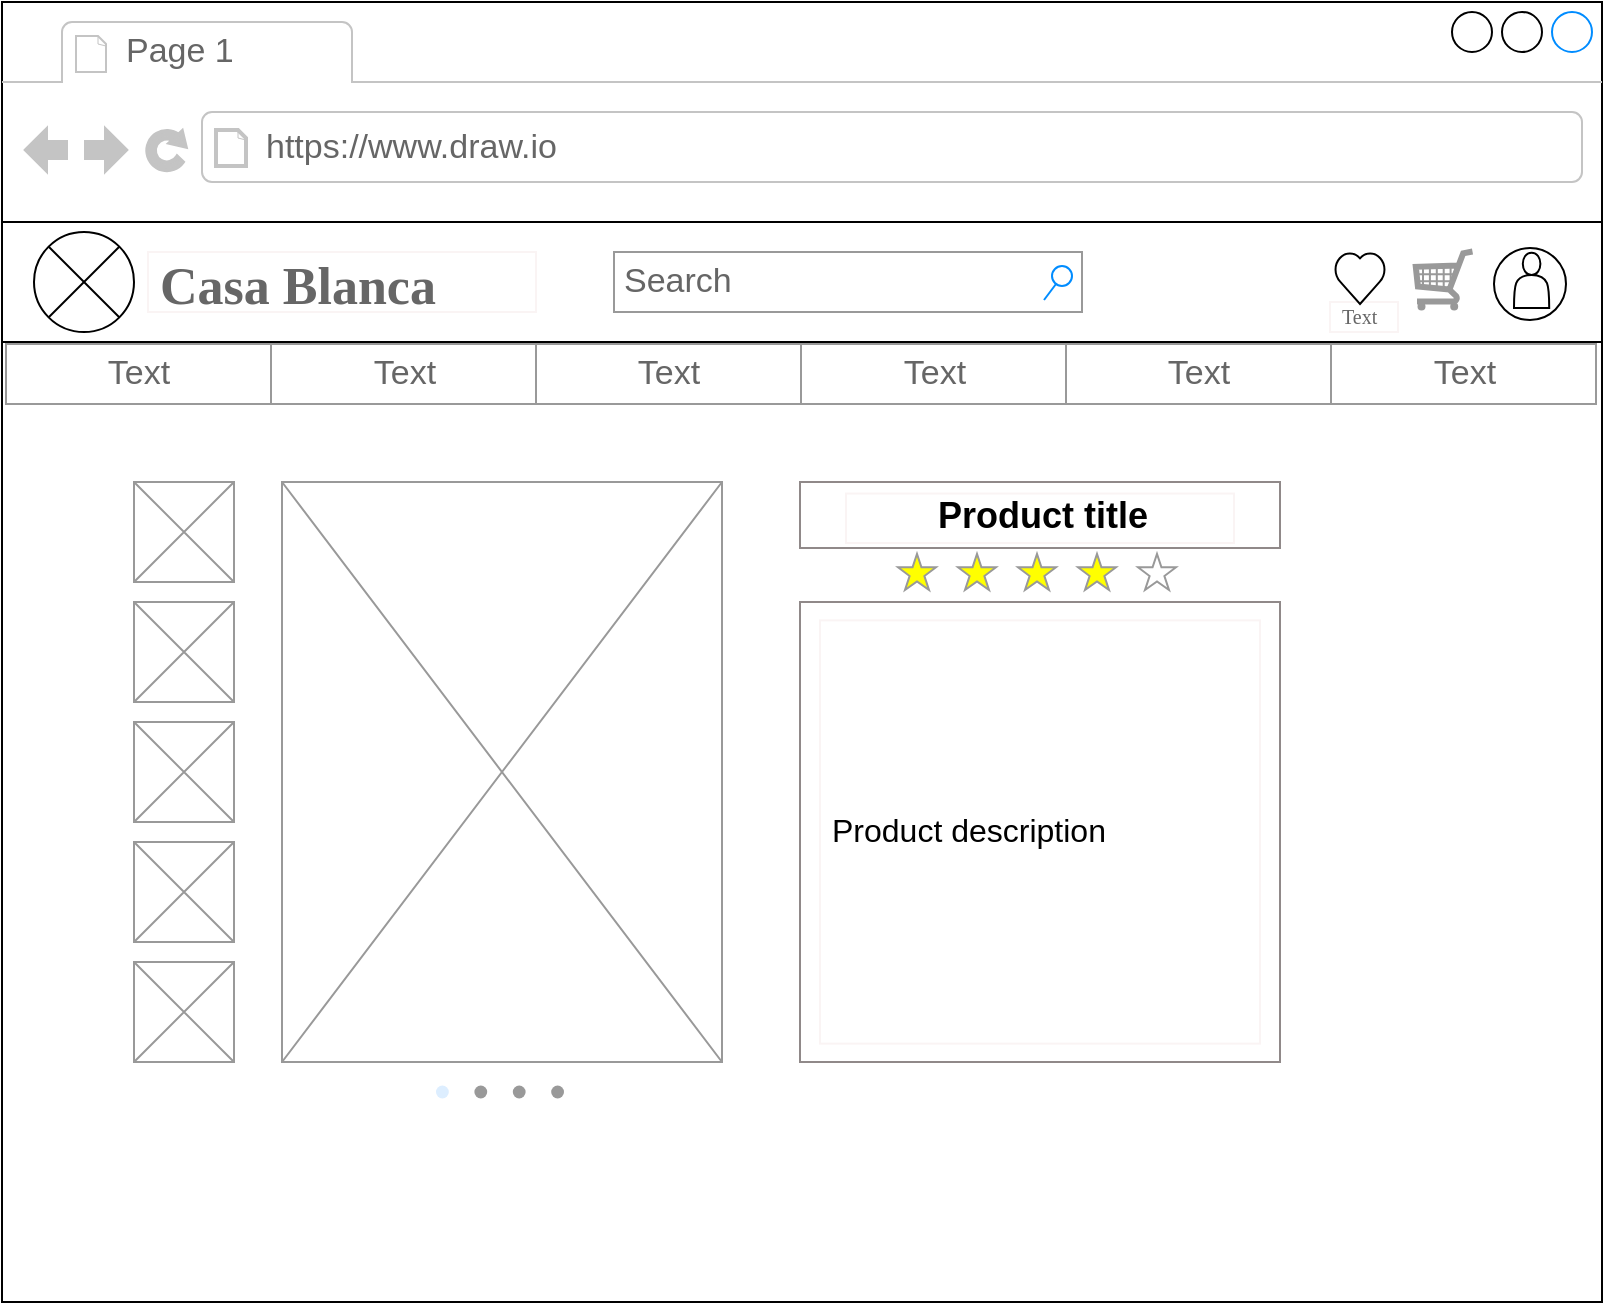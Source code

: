 <mxfile version="21.6.8" type="github">
  <diagram name="Página-1" id="RLGEIgDNlUEdeMWP4EKQ">
    <mxGraphModel dx="880" dy="476" grid="1" gridSize="10" guides="1" tooltips="1" connect="1" arrows="1" fold="1" page="1" pageScale="1" pageWidth="827" pageHeight="1169" math="0" shadow="0">
      <root>
        <mxCell id="0" />
        <mxCell id="1" parent="0" />
        <mxCell id="bEYsHLKR-DY_JS5kA57y-1" value="" style="strokeWidth=1;shadow=0;dashed=0;align=center;html=1;shape=mxgraph.mockup.containers.browserWindow;rSize=0;strokeColor2=#008cff;strokeColor3=#c4c4c4;mainText=,;recursiveResize=0;" vertex="1" parent="1">
          <mxGeometry x="14" y="10" width="800" height="650" as="geometry" />
        </mxCell>
        <mxCell id="bEYsHLKR-DY_JS5kA57y-2" value="Page 1" style="strokeWidth=1;shadow=0;dashed=0;align=center;html=1;shape=mxgraph.mockup.containers.anchor;fontSize=17;fontColor=#666666;align=left;whiteSpace=wrap;" vertex="1" parent="bEYsHLKR-DY_JS5kA57y-1">
          <mxGeometry x="60" y="12" width="110" height="26" as="geometry" />
        </mxCell>
        <mxCell id="bEYsHLKR-DY_JS5kA57y-3" value="https://www.draw.io" style="strokeWidth=1;shadow=0;dashed=0;align=center;html=1;shape=mxgraph.mockup.containers.anchor;rSize=0;fontSize=17;fontColor=#666666;align=left;" vertex="1" parent="bEYsHLKR-DY_JS5kA57y-1">
          <mxGeometry x="130" y="60" width="250" height="26" as="geometry" />
        </mxCell>
        <mxCell id="bEYsHLKR-DY_JS5kA57y-4" value="" style="verticalLabelPosition=bottom;verticalAlign=top;html=1;shape=mxgraph.basic.rect;fillColor2=none;strokeWidth=1;size=20;indent=5;" vertex="1" parent="bEYsHLKR-DY_JS5kA57y-1">
          <mxGeometry y="110" width="800" height="60" as="geometry" />
        </mxCell>
        <mxCell id="bEYsHLKR-DY_JS5kA57y-5" value="" style="shape=sumEllipse;perimeter=ellipsePerimeter;whiteSpace=wrap;html=1;backgroundOutline=1;" vertex="1" parent="bEYsHLKR-DY_JS5kA57y-1">
          <mxGeometry x="16" y="115" width="50" height="50" as="geometry" />
        </mxCell>
        <mxCell id="bEYsHLKR-DY_JS5kA57y-7" value="&lt;h1&gt;&lt;b&gt;&lt;font style=&quot;font-size: 26px;&quot; face=&quot;Verdana&quot;&gt;Casa Blanca&lt;/font&gt;&lt;/b&gt;&lt;/h1&gt;" style="strokeWidth=1;shadow=0;dashed=0;align=center;html=1;shape=mxgraph.mockup.text.textBox;fontColor=#666666;align=left;fontSize=17;spacingLeft=4;spacingTop=-3;whiteSpace=wrap;strokeColor=#faf4f4;mainText=" vertex="1" parent="bEYsHLKR-DY_JS5kA57y-1">
          <mxGeometry x="73" y="125" width="194" height="30" as="geometry" />
        </mxCell>
        <mxCell id="bEYsHLKR-DY_JS5kA57y-8" value="Search" style="strokeWidth=1;shadow=0;dashed=0;align=center;html=1;shape=mxgraph.mockup.forms.searchBox;strokeColor=#999999;mainText=;strokeColor2=#008cff;fontColor=#666666;fontSize=17;align=left;spacingLeft=3;whiteSpace=wrap;" vertex="1" parent="bEYsHLKR-DY_JS5kA57y-1">
          <mxGeometry x="306" y="125" width="234" height="30" as="geometry" />
        </mxCell>
        <mxCell id="bEYsHLKR-DY_JS5kA57y-18" value="" style="group" vertex="1" connectable="0" parent="bEYsHLKR-DY_JS5kA57y-1">
          <mxGeometry x="666" y="120" width="116" height="50" as="geometry" />
        </mxCell>
        <mxCell id="bEYsHLKR-DY_JS5kA57y-19" value="&lt;font style=&quot;font-size: 10px;&quot; face=&quot;Tahoma&quot;&gt;Text&lt;/font&gt;" style="strokeWidth=1;shadow=0;dashed=0;align=center;html=1;shape=mxgraph.mockup.text.textBox;fontColor=#666666;align=left;fontSize=17;spacingLeft=4;spacingTop=-3;whiteSpace=wrap;strokeColor=#faf4f4;mainText=" vertex="1" parent="bEYsHLKR-DY_JS5kA57y-18">
          <mxGeometry x="-2" y="30" width="34" height="15" as="geometry" />
        </mxCell>
        <mxCell id="bEYsHLKR-DY_JS5kA57y-6" value="" style="verticalLabelPosition=bottom;shadow=0;dashed=0;align=center;html=1;verticalAlign=top;strokeWidth=1;shape=mxgraph.mockup.misc.shoppingCart;strokeColor=#999999;" vertex="1" parent="bEYsHLKR-DY_JS5kA57y-18">
          <mxGeometry x="40" y="4" width="30" height="30" as="geometry" />
        </mxCell>
        <mxCell id="bEYsHLKR-DY_JS5kA57y-17" value="" style="group" vertex="1" connectable="0" parent="bEYsHLKR-DY_JS5kA57y-18">
          <mxGeometry x="80" width="36" height="36" as="geometry" />
        </mxCell>
        <mxCell id="bEYsHLKR-DY_JS5kA57y-12" value="" style="ellipse;whiteSpace=wrap;html=1;aspect=fixed;" vertex="1" parent="bEYsHLKR-DY_JS5kA57y-17">
          <mxGeometry y="3" width="36" height="36" as="geometry" />
        </mxCell>
        <mxCell id="bEYsHLKR-DY_JS5kA57y-10" value="" style="shape=actor;whiteSpace=wrap;html=1;" vertex="1" parent="bEYsHLKR-DY_JS5kA57y-17">
          <mxGeometry x="10" y="5.4" width="17.6" height="27.6" as="geometry" />
        </mxCell>
        <mxCell id="bEYsHLKR-DY_JS5kA57y-9" value="" style="verticalLabelPosition=bottom;verticalAlign=top;html=1;shape=mxgraph.basic.heart" vertex="1" parent="bEYsHLKR-DY_JS5kA57y-18">
          <mxGeometry y="5" width="26" height="26" as="geometry" />
        </mxCell>
        <mxCell id="bEYsHLKR-DY_JS5kA57y-42" value="" style="group" vertex="1" connectable="0" parent="bEYsHLKR-DY_JS5kA57y-1">
          <mxGeometry x="399" y="240" width="240" height="290" as="geometry" />
        </mxCell>
        <mxCell id="bEYsHLKR-DY_JS5kA57y-39" value="" style="group" vertex="1" connectable="0" parent="bEYsHLKR-DY_JS5kA57y-42">
          <mxGeometry width="240" height="33" as="geometry" />
        </mxCell>
        <mxCell id="bEYsHLKR-DY_JS5kA57y-38" value="" style="verticalLabelPosition=bottom;verticalAlign=top;html=1;shape=mxgraph.basic.rect;fillColor2=none;strokeWidth=1;size=20;indent=5;strokeColor=#908989;" vertex="1" parent="bEYsHLKR-DY_JS5kA57y-39">
          <mxGeometry width="240" height="33" as="geometry" />
        </mxCell>
        <mxCell id="bEYsHLKR-DY_JS5kA57y-35" value="&lt;h2&gt;&lt;span style=&quot;white-space: pre;&quot;&gt;&#x9;&lt;/span&gt;Product title&lt;/h2&gt;" style="strokeWidth=1;shadow=0;dashed=0;align=center;html=1;shape=mxgraph.mockup.text.textBox;align=left;spacingLeft=4;spacingTop=-3;whiteSpace=wrap;strokeColor=#faf4f4;mainText=" vertex="1" parent="bEYsHLKR-DY_JS5kA57y-39">
          <mxGeometry x="23" y="5.775" width="194" height="24.75" as="geometry" />
        </mxCell>
        <mxCell id="bEYsHLKR-DY_JS5kA57y-40" value="" style="group" vertex="1" connectable="0" parent="bEYsHLKR-DY_JS5kA57y-42">
          <mxGeometry y="60" width="240" height="230" as="geometry" />
        </mxCell>
        <mxCell id="bEYsHLKR-DY_JS5kA57y-37" value="" style="verticalLabelPosition=bottom;verticalAlign=top;html=1;shape=mxgraph.basic.rect;fillColor2=none;strokeWidth=1;size=20;indent=5;strokeColor=#908989;" vertex="1" parent="bEYsHLKR-DY_JS5kA57y-40">
          <mxGeometry width="240" height="230" as="geometry" />
        </mxCell>
        <mxCell id="bEYsHLKR-DY_JS5kA57y-36" value="&lt;h2&gt;&lt;span style=&quot;font-weight: normal;&quot;&gt;&lt;font style=&quot;font-size: 16px;&quot;&gt;Product description&lt;/font&gt;&lt;/span&gt;&lt;/h2&gt;" style="strokeWidth=1;shadow=0;dashed=0;align=center;html=1;shape=mxgraph.mockup.text.textBox;align=left;spacingLeft=4;spacingTop=-3;whiteSpace=wrap;strokeColor=#faf4f4;mainText=" vertex="1" parent="bEYsHLKR-DY_JS5kA57y-40">
          <mxGeometry x="10" y="9.2" width="220" height="211.6" as="geometry" />
        </mxCell>
        <mxCell id="bEYsHLKR-DY_JS5kA57y-41" value="" style="verticalLabelPosition=bottom;shadow=0;dashed=0;align=center;html=1;verticalAlign=top;strokeWidth=1;shape=mxgraph.mockup.misc.rating;strokeColor=#999999;fillColor=#ffff00;emptyFillColor=#ffffff;grade=4;ratingScale=5;ratingStyle=star;" vertex="1" parent="bEYsHLKR-DY_JS5kA57y-42">
          <mxGeometry x="49" y="36" width="142" height="20" as="geometry" />
        </mxCell>
        <mxCell id="bEYsHLKR-DY_JS5kA57y-45" value="" style="group" vertex="1" connectable="0" parent="bEYsHLKR-DY_JS5kA57y-1">
          <mxGeometry x="66" y="240" width="294" height="310" as="geometry" />
        </mxCell>
        <mxCell id="bEYsHLKR-DY_JS5kA57y-34" value="" style="group" vertex="1" connectable="0" parent="bEYsHLKR-DY_JS5kA57y-45">
          <mxGeometry width="294" height="290" as="geometry" />
        </mxCell>
        <mxCell id="bEYsHLKR-DY_JS5kA57y-28" value="" style="verticalLabelPosition=bottom;shadow=0;dashed=0;align=center;html=1;verticalAlign=top;strokeWidth=1;shape=mxgraph.mockup.graphics.simpleIcon;strokeColor=#999999;" vertex="1" parent="bEYsHLKR-DY_JS5kA57y-34">
          <mxGeometry x="74" width="220" height="290" as="geometry" />
        </mxCell>
        <mxCell id="bEYsHLKR-DY_JS5kA57y-29" value="" style="verticalLabelPosition=bottom;shadow=0;dashed=0;align=center;html=1;verticalAlign=top;strokeWidth=1;shape=mxgraph.mockup.graphics.simpleIcon;strokeColor=#999999;" vertex="1" parent="bEYsHLKR-DY_JS5kA57y-34">
          <mxGeometry width="50" height="50" as="geometry" />
        </mxCell>
        <mxCell id="bEYsHLKR-DY_JS5kA57y-32" value="" style="verticalLabelPosition=bottom;shadow=0;dashed=0;align=center;html=1;verticalAlign=top;strokeWidth=1;shape=mxgraph.mockup.graphics.simpleIcon;strokeColor=#999999;" vertex="1" parent="bEYsHLKR-DY_JS5kA57y-34">
          <mxGeometry y="180" width="50" height="50" as="geometry" />
        </mxCell>
        <mxCell id="bEYsHLKR-DY_JS5kA57y-31" value="" style="verticalLabelPosition=bottom;shadow=0;dashed=0;align=center;html=1;verticalAlign=top;strokeWidth=1;shape=mxgraph.mockup.graphics.simpleIcon;strokeColor=#999999;" vertex="1" parent="bEYsHLKR-DY_JS5kA57y-34">
          <mxGeometry y="120" width="50" height="50" as="geometry" />
        </mxCell>
        <mxCell id="bEYsHLKR-DY_JS5kA57y-30" value="" style="verticalLabelPosition=bottom;shadow=0;dashed=0;align=center;html=1;verticalAlign=top;strokeWidth=1;shape=mxgraph.mockup.graphics.simpleIcon;strokeColor=#999999;" vertex="1" parent="bEYsHLKR-DY_JS5kA57y-34">
          <mxGeometry y="60" width="50" height="50" as="geometry" />
        </mxCell>
        <mxCell id="bEYsHLKR-DY_JS5kA57y-33" value="" style="verticalLabelPosition=bottom;shadow=0;dashed=0;align=center;html=1;verticalAlign=top;strokeWidth=1;shape=mxgraph.mockup.graphics.simpleIcon;strokeColor=#999999;" vertex="1" parent="bEYsHLKR-DY_JS5kA57y-34">
          <mxGeometry y="240" width="50" height="50" as="geometry" />
        </mxCell>
        <mxCell id="bEYsHLKR-DY_JS5kA57y-44" value="" style="verticalLabelPosition=bottom;shadow=0;dashed=0;align=center;html=1;verticalAlign=top;strokeWidth=1;shape=mxgraph.mockup.navigation.pageControl;fillColor=#999999;strokeColor=#ddeeff;" vertex="1" parent="bEYsHLKR-DY_JS5kA57y-45">
          <mxGeometry x="151" y="300" width="64" height="10" as="geometry" />
        </mxCell>
        <mxCell id="bEYsHLKR-DY_JS5kA57y-21" value="" style="strokeWidth=1;shadow=0;dashed=0;align=center;html=1;shape=mxgraph.mockup.forms.rrect;rSize=0;strokeColor=#999999;" vertex="1" parent="1">
          <mxGeometry x="16" y="181" width="795" height="30" as="geometry" />
        </mxCell>
        <mxCell id="bEYsHLKR-DY_JS5kA57y-22" value="Text" style="strokeColor=inherit;fillColor=inherit;gradientColor=inherit;strokeWidth=1;shadow=0;dashed=0;align=center;html=1;shape=mxgraph.mockup.forms.rrect;rSize=0;fontSize=17;fontColor=#666666;whiteSpace=wrap;" vertex="1" parent="bEYsHLKR-DY_JS5kA57y-21">
          <mxGeometry width="132.5" height="30" as="geometry" />
        </mxCell>
        <mxCell id="bEYsHLKR-DY_JS5kA57y-23" value="Text" style="strokeColor=inherit;fillColor=inherit;gradientColor=inherit;strokeWidth=1;shadow=0;dashed=0;align=center;html=1;shape=mxgraph.mockup.forms.rrect;rSize=0;fontSize=17;fontColor=#666666;whiteSpace=wrap;" vertex="1" parent="bEYsHLKR-DY_JS5kA57y-21">
          <mxGeometry x="132.5" width="132.5" height="30" as="geometry" />
        </mxCell>
        <mxCell id="bEYsHLKR-DY_JS5kA57y-24" value="Text" style="strokeColor=inherit;fillColor=inherit;gradientColor=inherit;strokeWidth=1;shadow=0;dashed=0;align=center;html=1;shape=mxgraph.mockup.forms.rrect;rSize=0;fontSize=17;fontColor=#666666;whiteSpace=wrap;" vertex="1" parent="bEYsHLKR-DY_JS5kA57y-21">
          <mxGeometry x="265" width="132.5" height="30" as="geometry" />
        </mxCell>
        <mxCell id="bEYsHLKR-DY_JS5kA57y-25" value="Text" style="strokeColor=inherit;fillColor=inherit;gradientColor=inherit;strokeWidth=1;shadow=0;dashed=0;align=center;html=1;shape=mxgraph.mockup.forms.rrect;rSize=0;fontSize=17;fontColor=#666666;whiteSpace=wrap;" vertex="1" parent="bEYsHLKR-DY_JS5kA57y-21">
          <mxGeometry x="397.5" width="132.5" height="30" as="geometry" />
        </mxCell>
        <mxCell id="bEYsHLKR-DY_JS5kA57y-26" value="Text" style="strokeColor=inherit;fillColor=inherit;gradientColor=inherit;strokeWidth=1;shadow=0;dashed=0;align=center;html=1;shape=mxgraph.mockup.forms.rrect;rSize=0;fontSize=17;fontColor=#666666;whiteSpace=wrap;" vertex="1" parent="bEYsHLKR-DY_JS5kA57y-21">
          <mxGeometry x="530" width="132.5" height="30" as="geometry" />
        </mxCell>
        <mxCell id="bEYsHLKR-DY_JS5kA57y-27" value="Text" style="strokeColor=inherit;fillColor=inherit;gradientColor=inherit;strokeWidth=1;shadow=0;dashed=0;align=center;html=1;shape=mxgraph.mockup.forms.rrect;rSize=0;fontSize=17;fontColor=#666666;whiteSpace=wrap;" vertex="1" parent="bEYsHLKR-DY_JS5kA57y-21">
          <mxGeometry x="662.5" width="132.5" height="30" as="geometry" />
        </mxCell>
      </root>
    </mxGraphModel>
  </diagram>
</mxfile>

